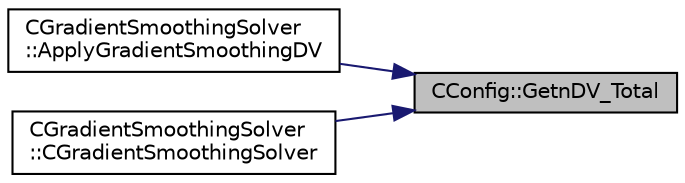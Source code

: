 digraph "CConfig::GetnDV_Total"
{
 // LATEX_PDF_SIZE
  edge [fontname="Helvetica",fontsize="10",labelfontname="Helvetica",labelfontsize="10"];
  node [fontname="Helvetica",fontsize="10",shape=record];
  rankdir="RL";
  Node1 [label="CConfig::GetnDV_Total",height=0.2,width=0.4,color="black", fillcolor="grey75", style="filled", fontcolor="black",tooltip="Get the total number of design variables."];
  Node1 -> Node2 [dir="back",color="midnightblue",fontsize="10",style="solid",fontname="Helvetica"];
  Node2 [label="CGradientSmoothingSolver\l::ApplyGradientSmoothingDV",height=0.2,width=0.4,color="black", fillcolor="white", style="filled",URL="$classCGradientSmoothingSolver.html#a443fb04934697664cd7defae114e6ef4",tooltip="All steps required for smoothing the whole system on DV level in an iterative way."];
  Node1 -> Node3 [dir="back",color="midnightblue",fontsize="10",style="solid",fontname="Helvetica"];
  Node3 [label="CGradientSmoothingSolver\l::CGradientSmoothingSolver",height=0.2,width=0.4,color="black", fillcolor="white", style="filled",URL="$classCGradientSmoothingSolver.html#a388e06af9042060ac43193566bb03cc8",tooltip="Constructor of the class."];
}
